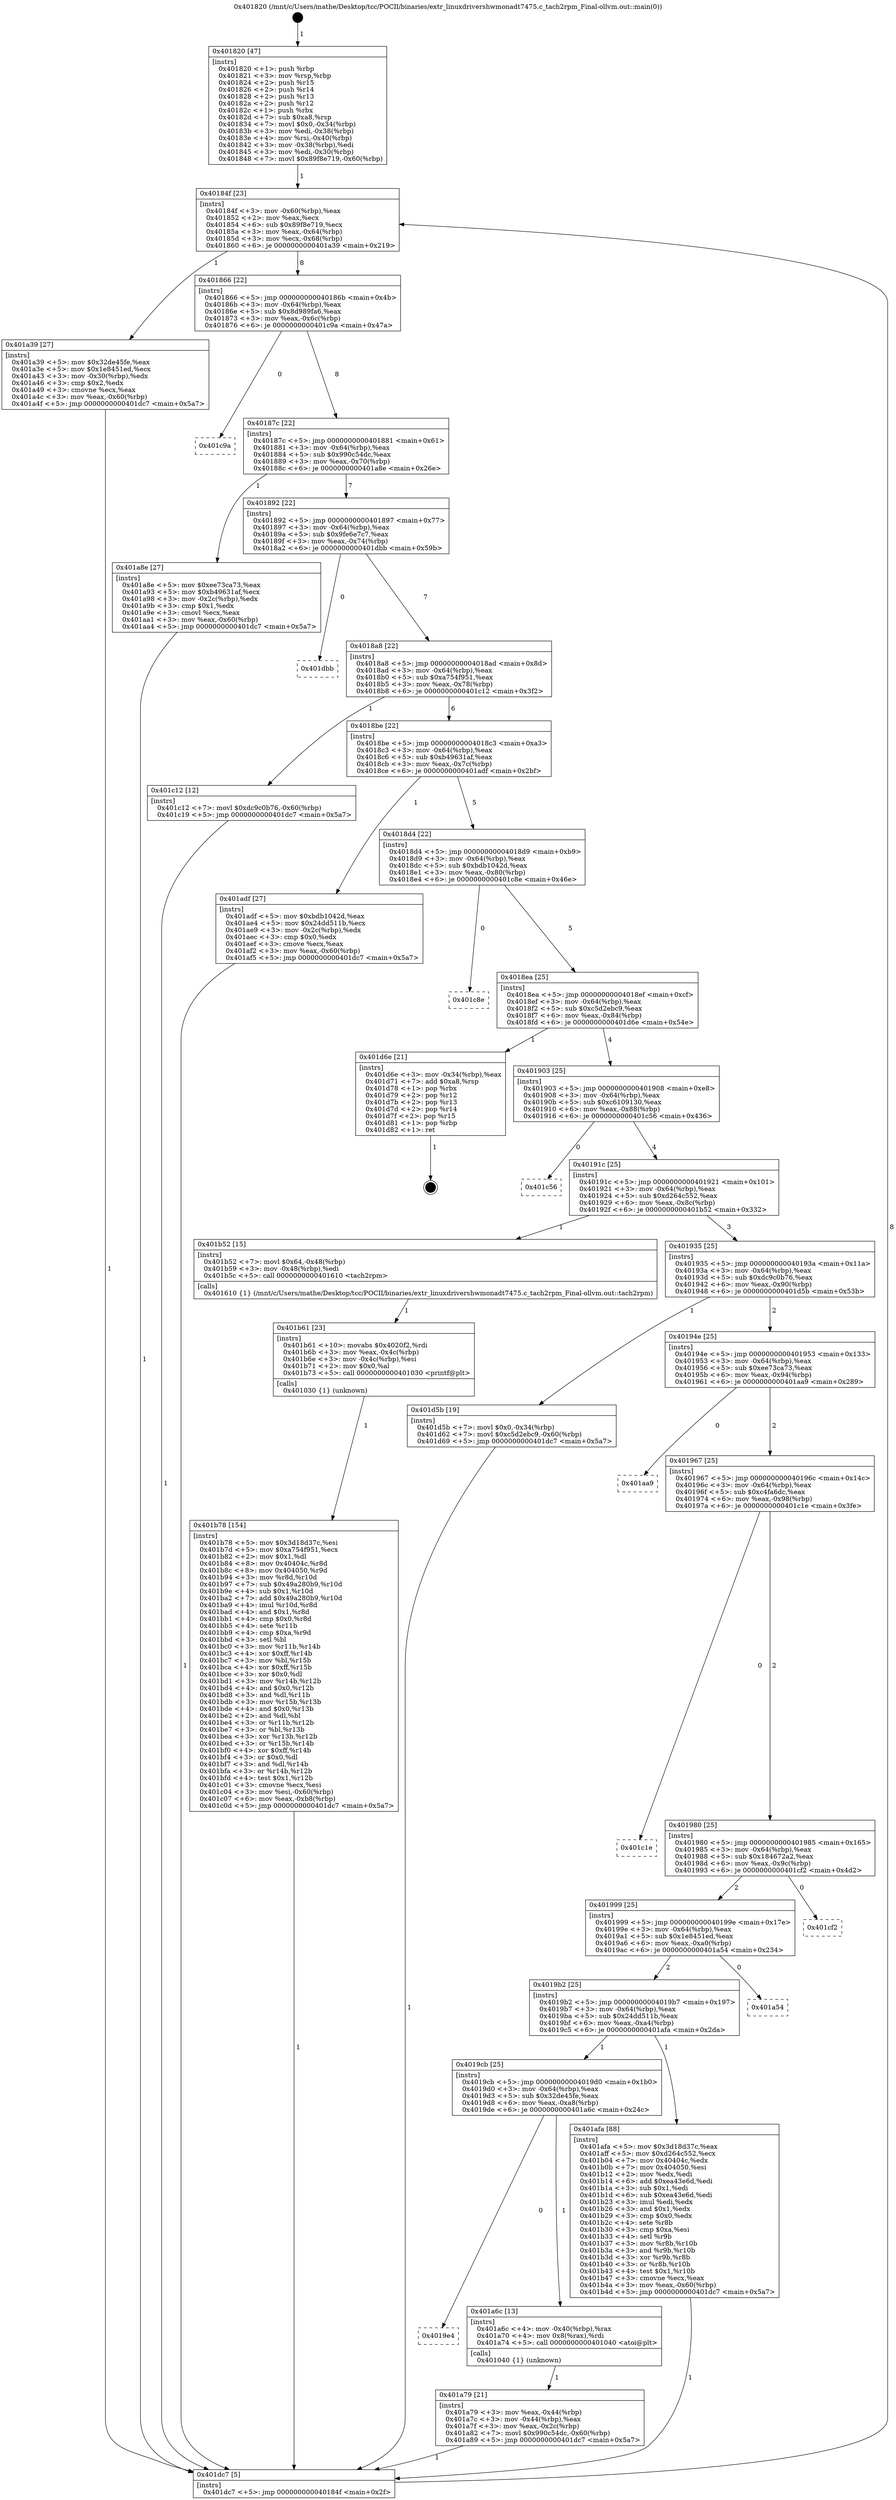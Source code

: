 digraph "0x401820" {
  label = "0x401820 (/mnt/c/Users/mathe/Desktop/tcc/POCII/binaries/extr_linuxdrivershwmonadt7475.c_tach2rpm_Final-ollvm.out::main(0))"
  labelloc = "t"
  node[shape=record]

  Entry [label="",width=0.3,height=0.3,shape=circle,fillcolor=black,style=filled]
  "0x40184f" [label="{
     0x40184f [23]\l
     | [instrs]\l
     &nbsp;&nbsp;0x40184f \<+3\>: mov -0x60(%rbp),%eax\l
     &nbsp;&nbsp;0x401852 \<+2\>: mov %eax,%ecx\l
     &nbsp;&nbsp;0x401854 \<+6\>: sub $0x89f8e719,%ecx\l
     &nbsp;&nbsp;0x40185a \<+3\>: mov %eax,-0x64(%rbp)\l
     &nbsp;&nbsp;0x40185d \<+3\>: mov %ecx,-0x68(%rbp)\l
     &nbsp;&nbsp;0x401860 \<+6\>: je 0000000000401a39 \<main+0x219\>\l
  }"]
  "0x401a39" [label="{
     0x401a39 [27]\l
     | [instrs]\l
     &nbsp;&nbsp;0x401a39 \<+5\>: mov $0x32de45fe,%eax\l
     &nbsp;&nbsp;0x401a3e \<+5\>: mov $0x1e8451ed,%ecx\l
     &nbsp;&nbsp;0x401a43 \<+3\>: mov -0x30(%rbp),%edx\l
     &nbsp;&nbsp;0x401a46 \<+3\>: cmp $0x2,%edx\l
     &nbsp;&nbsp;0x401a49 \<+3\>: cmovne %ecx,%eax\l
     &nbsp;&nbsp;0x401a4c \<+3\>: mov %eax,-0x60(%rbp)\l
     &nbsp;&nbsp;0x401a4f \<+5\>: jmp 0000000000401dc7 \<main+0x5a7\>\l
  }"]
  "0x401866" [label="{
     0x401866 [22]\l
     | [instrs]\l
     &nbsp;&nbsp;0x401866 \<+5\>: jmp 000000000040186b \<main+0x4b\>\l
     &nbsp;&nbsp;0x40186b \<+3\>: mov -0x64(%rbp),%eax\l
     &nbsp;&nbsp;0x40186e \<+5\>: sub $0x8d989fa6,%eax\l
     &nbsp;&nbsp;0x401873 \<+3\>: mov %eax,-0x6c(%rbp)\l
     &nbsp;&nbsp;0x401876 \<+6\>: je 0000000000401c9a \<main+0x47a\>\l
  }"]
  "0x401dc7" [label="{
     0x401dc7 [5]\l
     | [instrs]\l
     &nbsp;&nbsp;0x401dc7 \<+5\>: jmp 000000000040184f \<main+0x2f\>\l
  }"]
  "0x401820" [label="{
     0x401820 [47]\l
     | [instrs]\l
     &nbsp;&nbsp;0x401820 \<+1\>: push %rbp\l
     &nbsp;&nbsp;0x401821 \<+3\>: mov %rsp,%rbp\l
     &nbsp;&nbsp;0x401824 \<+2\>: push %r15\l
     &nbsp;&nbsp;0x401826 \<+2\>: push %r14\l
     &nbsp;&nbsp;0x401828 \<+2\>: push %r13\l
     &nbsp;&nbsp;0x40182a \<+2\>: push %r12\l
     &nbsp;&nbsp;0x40182c \<+1\>: push %rbx\l
     &nbsp;&nbsp;0x40182d \<+7\>: sub $0xa8,%rsp\l
     &nbsp;&nbsp;0x401834 \<+7\>: movl $0x0,-0x34(%rbp)\l
     &nbsp;&nbsp;0x40183b \<+3\>: mov %edi,-0x38(%rbp)\l
     &nbsp;&nbsp;0x40183e \<+4\>: mov %rsi,-0x40(%rbp)\l
     &nbsp;&nbsp;0x401842 \<+3\>: mov -0x38(%rbp),%edi\l
     &nbsp;&nbsp;0x401845 \<+3\>: mov %edi,-0x30(%rbp)\l
     &nbsp;&nbsp;0x401848 \<+7\>: movl $0x89f8e719,-0x60(%rbp)\l
  }"]
  Exit [label="",width=0.3,height=0.3,shape=circle,fillcolor=black,style=filled,peripheries=2]
  "0x401c9a" [label="{
     0x401c9a\l
  }", style=dashed]
  "0x40187c" [label="{
     0x40187c [22]\l
     | [instrs]\l
     &nbsp;&nbsp;0x40187c \<+5\>: jmp 0000000000401881 \<main+0x61\>\l
     &nbsp;&nbsp;0x401881 \<+3\>: mov -0x64(%rbp),%eax\l
     &nbsp;&nbsp;0x401884 \<+5\>: sub $0x990c54dc,%eax\l
     &nbsp;&nbsp;0x401889 \<+3\>: mov %eax,-0x70(%rbp)\l
     &nbsp;&nbsp;0x40188c \<+6\>: je 0000000000401a8e \<main+0x26e\>\l
  }"]
  "0x401b78" [label="{
     0x401b78 [154]\l
     | [instrs]\l
     &nbsp;&nbsp;0x401b78 \<+5\>: mov $0x3d18d37c,%esi\l
     &nbsp;&nbsp;0x401b7d \<+5\>: mov $0xa754f951,%ecx\l
     &nbsp;&nbsp;0x401b82 \<+2\>: mov $0x1,%dl\l
     &nbsp;&nbsp;0x401b84 \<+8\>: mov 0x40404c,%r8d\l
     &nbsp;&nbsp;0x401b8c \<+8\>: mov 0x404050,%r9d\l
     &nbsp;&nbsp;0x401b94 \<+3\>: mov %r8d,%r10d\l
     &nbsp;&nbsp;0x401b97 \<+7\>: sub $0x49a280b9,%r10d\l
     &nbsp;&nbsp;0x401b9e \<+4\>: sub $0x1,%r10d\l
     &nbsp;&nbsp;0x401ba2 \<+7\>: add $0x49a280b9,%r10d\l
     &nbsp;&nbsp;0x401ba9 \<+4\>: imul %r10d,%r8d\l
     &nbsp;&nbsp;0x401bad \<+4\>: and $0x1,%r8d\l
     &nbsp;&nbsp;0x401bb1 \<+4\>: cmp $0x0,%r8d\l
     &nbsp;&nbsp;0x401bb5 \<+4\>: sete %r11b\l
     &nbsp;&nbsp;0x401bb9 \<+4\>: cmp $0xa,%r9d\l
     &nbsp;&nbsp;0x401bbd \<+3\>: setl %bl\l
     &nbsp;&nbsp;0x401bc0 \<+3\>: mov %r11b,%r14b\l
     &nbsp;&nbsp;0x401bc3 \<+4\>: xor $0xff,%r14b\l
     &nbsp;&nbsp;0x401bc7 \<+3\>: mov %bl,%r15b\l
     &nbsp;&nbsp;0x401bca \<+4\>: xor $0xff,%r15b\l
     &nbsp;&nbsp;0x401bce \<+3\>: xor $0x0,%dl\l
     &nbsp;&nbsp;0x401bd1 \<+3\>: mov %r14b,%r12b\l
     &nbsp;&nbsp;0x401bd4 \<+4\>: and $0x0,%r12b\l
     &nbsp;&nbsp;0x401bd8 \<+3\>: and %dl,%r11b\l
     &nbsp;&nbsp;0x401bdb \<+3\>: mov %r15b,%r13b\l
     &nbsp;&nbsp;0x401bde \<+4\>: and $0x0,%r13b\l
     &nbsp;&nbsp;0x401be2 \<+2\>: and %dl,%bl\l
     &nbsp;&nbsp;0x401be4 \<+3\>: or %r11b,%r12b\l
     &nbsp;&nbsp;0x401be7 \<+3\>: or %bl,%r13b\l
     &nbsp;&nbsp;0x401bea \<+3\>: xor %r13b,%r12b\l
     &nbsp;&nbsp;0x401bed \<+3\>: or %r15b,%r14b\l
     &nbsp;&nbsp;0x401bf0 \<+4\>: xor $0xff,%r14b\l
     &nbsp;&nbsp;0x401bf4 \<+3\>: or $0x0,%dl\l
     &nbsp;&nbsp;0x401bf7 \<+3\>: and %dl,%r14b\l
     &nbsp;&nbsp;0x401bfa \<+3\>: or %r14b,%r12b\l
     &nbsp;&nbsp;0x401bfd \<+4\>: test $0x1,%r12b\l
     &nbsp;&nbsp;0x401c01 \<+3\>: cmovne %ecx,%esi\l
     &nbsp;&nbsp;0x401c04 \<+3\>: mov %esi,-0x60(%rbp)\l
     &nbsp;&nbsp;0x401c07 \<+6\>: mov %eax,-0xb8(%rbp)\l
     &nbsp;&nbsp;0x401c0d \<+5\>: jmp 0000000000401dc7 \<main+0x5a7\>\l
  }"]
  "0x401a8e" [label="{
     0x401a8e [27]\l
     | [instrs]\l
     &nbsp;&nbsp;0x401a8e \<+5\>: mov $0xee73ca73,%eax\l
     &nbsp;&nbsp;0x401a93 \<+5\>: mov $0xb49631af,%ecx\l
     &nbsp;&nbsp;0x401a98 \<+3\>: mov -0x2c(%rbp),%edx\l
     &nbsp;&nbsp;0x401a9b \<+3\>: cmp $0x1,%edx\l
     &nbsp;&nbsp;0x401a9e \<+3\>: cmovl %ecx,%eax\l
     &nbsp;&nbsp;0x401aa1 \<+3\>: mov %eax,-0x60(%rbp)\l
     &nbsp;&nbsp;0x401aa4 \<+5\>: jmp 0000000000401dc7 \<main+0x5a7\>\l
  }"]
  "0x401892" [label="{
     0x401892 [22]\l
     | [instrs]\l
     &nbsp;&nbsp;0x401892 \<+5\>: jmp 0000000000401897 \<main+0x77\>\l
     &nbsp;&nbsp;0x401897 \<+3\>: mov -0x64(%rbp),%eax\l
     &nbsp;&nbsp;0x40189a \<+5\>: sub $0x9fe6e7c7,%eax\l
     &nbsp;&nbsp;0x40189f \<+3\>: mov %eax,-0x74(%rbp)\l
     &nbsp;&nbsp;0x4018a2 \<+6\>: je 0000000000401dbb \<main+0x59b\>\l
  }"]
  "0x401b61" [label="{
     0x401b61 [23]\l
     | [instrs]\l
     &nbsp;&nbsp;0x401b61 \<+10\>: movabs $0x4020f2,%rdi\l
     &nbsp;&nbsp;0x401b6b \<+3\>: mov %eax,-0x4c(%rbp)\l
     &nbsp;&nbsp;0x401b6e \<+3\>: mov -0x4c(%rbp),%esi\l
     &nbsp;&nbsp;0x401b71 \<+2\>: mov $0x0,%al\l
     &nbsp;&nbsp;0x401b73 \<+5\>: call 0000000000401030 \<printf@plt\>\l
     | [calls]\l
     &nbsp;&nbsp;0x401030 \{1\} (unknown)\l
  }"]
  "0x401dbb" [label="{
     0x401dbb\l
  }", style=dashed]
  "0x4018a8" [label="{
     0x4018a8 [22]\l
     | [instrs]\l
     &nbsp;&nbsp;0x4018a8 \<+5\>: jmp 00000000004018ad \<main+0x8d\>\l
     &nbsp;&nbsp;0x4018ad \<+3\>: mov -0x64(%rbp),%eax\l
     &nbsp;&nbsp;0x4018b0 \<+5\>: sub $0xa754f951,%eax\l
     &nbsp;&nbsp;0x4018b5 \<+3\>: mov %eax,-0x78(%rbp)\l
     &nbsp;&nbsp;0x4018b8 \<+6\>: je 0000000000401c12 \<main+0x3f2\>\l
  }"]
  "0x401a79" [label="{
     0x401a79 [21]\l
     | [instrs]\l
     &nbsp;&nbsp;0x401a79 \<+3\>: mov %eax,-0x44(%rbp)\l
     &nbsp;&nbsp;0x401a7c \<+3\>: mov -0x44(%rbp),%eax\l
     &nbsp;&nbsp;0x401a7f \<+3\>: mov %eax,-0x2c(%rbp)\l
     &nbsp;&nbsp;0x401a82 \<+7\>: movl $0x990c54dc,-0x60(%rbp)\l
     &nbsp;&nbsp;0x401a89 \<+5\>: jmp 0000000000401dc7 \<main+0x5a7\>\l
  }"]
  "0x401c12" [label="{
     0x401c12 [12]\l
     | [instrs]\l
     &nbsp;&nbsp;0x401c12 \<+7\>: movl $0xdc9c0b76,-0x60(%rbp)\l
     &nbsp;&nbsp;0x401c19 \<+5\>: jmp 0000000000401dc7 \<main+0x5a7\>\l
  }"]
  "0x4018be" [label="{
     0x4018be [22]\l
     | [instrs]\l
     &nbsp;&nbsp;0x4018be \<+5\>: jmp 00000000004018c3 \<main+0xa3\>\l
     &nbsp;&nbsp;0x4018c3 \<+3\>: mov -0x64(%rbp),%eax\l
     &nbsp;&nbsp;0x4018c6 \<+5\>: sub $0xb49631af,%eax\l
     &nbsp;&nbsp;0x4018cb \<+3\>: mov %eax,-0x7c(%rbp)\l
     &nbsp;&nbsp;0x4018ce \<+6\>: je 0000000000401adf \<main+0x2bf\>\l
  }"]
  "0x4019e4" [label="{
     0x4019e4\l
  }", style=dashed]
  "0x401adf" [label="{
     0x401adf [27]\l
     | [instrs]\l
     &nbsp;&nbsp;0x401adf \<+5\>: mov $0xbdb1042d,%eax\l
     &nbsp;&nbsp;0x401ae4 \<+5\>: mov $0x24dd511b,%ecx\l
     &nbsp;&nbsp;0x401ae9 \<+3\>: mov -0x2c(%rbp),%edx\l
     &nbsp;&nbsp;0x401aec \<+3\>: cmp $0x0,%edx\l
     &nbsp;&nbsp;0x401aef \<+3\>: cmove %ecx,%eax\l
     &nbsp;&nbsp;0x401af2 \<+3\>: mov %eax,-0x60(%rbp)\l
     &nbsp;&nbsp;0x401af5 \<+5\>: jmp 0000000000401dc7 \<main+0x5a7\>\l
  }"]
  "0x4018d4" [label="{
     0x4018d4 [22]\l
     | [instrs]\l
     &nbsp;&nbsp;0x4018d4 \<+5\>: jmp 00000000004018d9 \<main+0xb9\>\l
     &nbsp;&nbsp;0x4018d9 \<+3\>: mov -0x64(%rbp),%eax\l
     &nbsp;&nbsp;0x4018dc \<+5\>: sub $0xbdb1042d,%eax\l
     &nbsp;&nbsp;0x4018e1 \<+3\>: mov %eax,-0x80(%rbp)\l
     &nbsp;&nbsp;0x4018e4 \<+6\>: je 0000000000401c8e \<main+0x46e\>\l
  }"]
  "0x401a6c" [label="{
     0x401a6c [13]\l
     | [instrs]\l
     &nbsp;&nbsp;0x401a6c \<+4\>: mov -0x40(%rbp),%rax\l
     &nbsp;&nbsp;0x401a70 \<+4\>: mov 0x8(%rax),%rdi\l
     &nbsp;&nbsp;0x401a74 \<+5\>: call 0000000000401040 \<atoi@plt\>\l
     | [calls]\l
     &nbsp;&nbsp;0x401040 \{1\} (unknown)\l
  }"]
  "0x401c8e" [label="{
     0x401c8e\l
  }", style=dashed]
  "0x4018ea" [label="{
     0x4018ea [25]\l
     | [instrs]\l
     &nbsp;&nbsp;0x4018ea \<+5\>: jmp 00000000004018ef \<main+0xcf\>\l
     &nbsp;&nbsp;0x4018ef \<+3\>: mov -0x64(%rbp),%eax\l
     &nbsp;&nbsp;0x4018f2 \<+5\>: sub $0xc5d2ebc9,%eax\l
     &nbsp;&nbsp;0x4018f7 \<+6\>: mov %eax,-0x84(%rbp)\l
     &nbsp;&nbsp;0x4018fd \<+6\>: je 0000000000401d6e \<main+0x54e\>\l
  }"]
  "0x4019cb" [label="{
     0x4019cb [25]\l
     | [instrs]\l
     &nbsp;&nbsp;0x4019cb \<+5\>: jmp 00000000004019d0 \<main+0x1b0\>\l
     &nbsp;&nbsp;0x4019d0 \<+3\>: mov -0x64(%rbp),%eax\l
     &nbsp;&nbsp;0x4019d3 \<+5\>: sub $0x32de45fe,%eax\l
     &nbsp;&nbsp;0x4019d8 \<+6\>: mov %eax,-0xa8(%rbp)\l
     &nbsp;&nbsp;0x4019de \<+6\>: je 0000000000401a6c \<main+0x24c\>\l
  }"]
  "0x401d6e" [label="{
     0x401d6e [21]\l
     | [instrs]\l
     &nbsp;&nbsp;0x401d6e \<+3\>: mov -0x34(%rbp),%eax\l
     &nbsp;&nbsp;0x401d71 \<+7\>: add $0xa8,%rsp\l
     &nbsp;&nbsp;0x401d78 \<+1\>: pop %rbx\l
     &nbsp;&nbsp;0x401d79 \<+2\>: pop %r12\l
     &nbsp;&nbsp;0x401d7b \<+2\>: pop %r13\l
     &nbsp;&nbsp;0x401d7d \<+2\>: pop %r14\l
     &nbsp;&nbsp;0x401d7f \<+2\>: pop %r15\l
     &nbsp;&nbsp;0x401d81 \<+1\>: pop %rbp\l
     &nbsp;&nbsp;0x401d82 \<+1\>: ret\l
  }"]
  "0x401903" [label="{
     0x401903 [25]\l
     | [instrs]\l
     &nbsp;&nbsp;0x401903 \<+5\>: jmp 0000000000401908 \<main+0xe8\>\l
     &nbsp;&nbsp;0x401908 \<+3\>: mov -0x64(%rbp),%eax\l
     &nbsp;&nbsp;0x40190b \<+5\>: sub $0xc6109130,%eax\l
     &nbsp;&nbsp;0x401910 \<+6\>: mov %eax,-0x88(%rbp)\l
     &nbsp;&nbsp;0x401916 \<+6\>: je 0000000000401c56 \<main+0x436\>\l
  }"]
  "0x401afa" [label="{
     0x401afa [88]\l
     | [instrs]\l
     &nbsp;&nbsp;0x401afa \<+5\>: mov $0x3d18d37c,%eax\l
     &nbsp;&nbsp;0x401aff \<+5\>: mov $0xd264c552,%ecx\l
     &nbsp;&nbsp;0x401b04 \<+7\>: mov 0x40404c,%edx\l
     &nbsp;&nbsp;0x401b0b \<+7\>: mov 0x404050,%esi\l
     &nbsp;&nbsp;0x401b12 \<+2\>: mov %edx,%edi\l
     &nbsp;&nbsp;0x401b14 \<+6\>: add $0xea43e6d,%edi\l
     &nbsp;&nbsp;0x401b1a \<+3\>: sub $0x1,%edi\l
     &nbsp;&nbsp;0x401b1d \<+6\>: sub $0xea43e6d,%edi\l
     &nbsp;&nbsp;0x401b23 \<+3\>: imul %edi,%edx\l
     &nbsp;&nbsp;0x401b26 \<+3\>: and $0x1,%edx\l
     &nbsp;&nbsp;0x401b29 \<+3\>: cmp $0x0,%edx\l
     &nbsp;&nbsp;0x401b2c \<+4\>: sete %r8b\l
     &nbsp;&nbsp;0x401b30 \<+3\>: cmp $0xa,%esi\l
     &nbsp;&nbsp;0x401b33 \<+4\>: setl %r9b\l
     &nbsp;&nbsp;0x401b37 \<+3\>: mov %r8b,%r10b\l
     &nbsp;&nbsp;0x401b3a \<+3\>: and %r9b,%r10b\l
     &nbsp;&nbsp;0x401b3d \<+3\>: xor %r9b,%r8b\l
     &nbsp;&nbsp;0x401b40 \<+3\>: or %r8b,%r10b\l
     &nbsp;&nbsp;0x401b43 \<+4\>: test $0x1,%r10b\l
     &nbsp;&nbsp;0x401b47 \<+3\>: cmovne %ecx,%eax\l
     &nbsp;&nbsp;0x401b4a \<+3\>: mov %eax,-0x60(%rbp)\l
     &nbsp;&nbsp;0x401b4d \<+5\>: jmp 0000000000401dc7 \<main+0x5a7\>\l
  }"]
  "0x401c56" [label="{
     0x401c56\l
  }", style=dashed]
  "0x40191c" [label="{
     0x40191c [25]\l
     | [instrs]\l
     &nbsp;&nbsp;0x40191c \<+5\>: jmp 0000000000401921 \<main+0x101\>\l
     &nbsp;&nbsp;0x401921 \<+3\>: mov -0x64(%rbp),%eax\l
     &nbsp;&nbsp;0x401924 \<+5\>: sub $0xd264c552,%eax\l
     &nbsp;&nbsp;0x401929 \<+6\>: mov %eax,-0x8c(%rbp)\l
     &nbsp;&nbsp;0x40192f \<+6\>: je 0000000000401b52 \<main+0x332\>\l
  }"]
  "0x4019b2" [label="{
     0x4019b2 [25]\l
     | [instrs]\l
     &nbsp;&nbsp;0x4019b2 \<+5\>: jmp 00000000004019b7 \<main+0x197\>\l
     &nbsp;&nbsp;0x4019b7 \<+3\>: mov -0x64(%rbp),%eax\l
     &nbsp;&nbsp;0x4019ba \<+5\>: sub $0x24dd511b,%eax\l
     &nbsp;&nbsp;0x4019bf \<+6\>: mov %eax,-0xa4(%rbp)\l
     &nbsp;&nbsp;0x4019c5 \<+6\>: je 0000000000401afa \<main+0x2da\>\l
  }"]
  "0x401b52" [label="{
     0x401b52 [15]\l
     | [instrs]\l
     &nbsp;&nbsp;0x401b52 \<+7\>: movl $0x64,-0x48(%rbp)\l
     &nbsp;&nbsp;0x401b59 \<+3\>: mov -0x48(%rbp),%edi\l
     &nbsp;&nbsp;0x401b5c \<+5\>: call 0000000000401610 \<tach2rpm\>\l
     | [calls]\l
     &nbsp;&nbsp;0x401610 \{1\} (/mnt/c/Users/mathe/Desktop/tcc/POCII/binaries/extr_linuxdrivershwmonadt7475.c_tach2rpm_Final-ollvm.out::tach2rpm)\l
  }"]
  "0x401935" [label="{
     0x401935 [25]\l
     | [instrs]\l
     &nbsp;&nbsp;0x401935 \<+5\>: jmp 000000000040193a \<main+0x11a\>\l
     &nbsp;&nbsp;0x40193a \<+3\>: mov -0x64(%rbp),%eax\l
     &nbsp;&nbsp;0x40193d \<+5\>: sub $0xdc9c0b76,%eax\l
     &nbsp;&nbsp;0x401942 \<+6\>: mov %eax,-0x90(%rbp)\l
     &nbsp;&nbsp;0x401948 \<+6\>: je 0000000000401d5b \<main+0x53b\>\l
  }"]
  "0x401a54" [label="{
     0x401a54\l
  }", style=dashed]
  "0x401d5b" [label="{
     0x401d5b [19]\l
     | [instrs]\l
     &nbsp;&nbsp;0x401d5b \<+7\>: movl $0x0,-0x34(%rbp)\l
     &nbsp;&nbsp;0x401d62 \<+7\>: movl $0xc5d2ebc9,-0x60(%rbp)\l
     &nbsp;&nbsp;0x401d69 \<+5\>: jmp 0000000000401dc7 \<main+0x5a7\>\l
  }"]
  "0x40194e" [label="{
     0x40194e [25]\l
     | [instrs]\l
     &nbsp;&nbsp;0x40194e \<+5\>: jmp 0000000000401953 \<main+0x133\>\l
     &nbsp;&nbsp;0x401953 \<+3\>: mov -0x64(%rbp),%eax\l
     &nbsp;&nbsp;0x401956 \<+5\>: sub $0xee73ca73,%eax\l
     &nbsp;&nbsp;0x40195b \<+6\>: mov %eax,-0x94(%rbp)\l
     &nbsp;&nbsp;0x401961 \<+6\>: je 0000000000401aa9 \<main+0x289\>\l
  }"]
  "0x401999" [label="{
     0x401999 [25]\l
     | [instrs]\l
     &nbsp;&nbsp;0x401999 \<+5\>: jmp 000000000040199e \<main+0x17e\>\l
     &nbsp;&nbsp;0x40199e \<+3\>: mov -0x64(%rbp),%eax\l
     &nbsp;&nbsp;0x4019a1 \<+5\>: sub $0x1e8451ed,%eax\l
     &nbsp;&nbsp;0x4019a6 \<+6\>: mov %eax,-0xa0(%rbp)\l
     &nbsp;&nbsp;0x4019ac \<+6\>: je 0000000000401a54 \<main+0x234\>\l
  }"]
  "0x401aa9" [label="{
     0x401aa9\l
  }", style=dashed]
  "0x401967" [label="{
     0x401967 [25]\l
     | [instrs]\l
     &nbsp;&nbsp;0x401967 \<+5\>: jmp 000000000040196c \<main+0x14c\>\l
     &nbsp;&nbsp;0x40196c \<+3\>: mov -0x64(%rbp),%eax\l
     &nbsp;&nbsp;0x40196f \<+5\>: sub $0xc4fa6dc,%eax\l
     &nbsp;&nbsp;0x401974 \<+6\>: mov %eax,-0x98(%rbp)\l
     &nbsp;&nbsp;0x40197a \<+6\>: je 0000000000401c1e \<main+0x3fe\>\l
  }"]
  "0x401cf2" [label="{
     0x401cf2\l
  }", style=dashed]
  "0x401c1e" [label="{
     0x401c1e\l
  }", style=dashed]
  "0x401980" [label="{
     0x401980 [25]\l
     | [instrs]\l
     &nbsp;&nbsp;0x401980 \<+5\>: jmp 0000000000401985 \<main+0x165\>\l
     &nbsp;&nbsp;0x401985 \<+3\>: mov -0x64(%rbp),%eax\l
     &nbsp;&nbsp;0x401988 \<+5\>: sub $0x184672a2,%eax\l
     &nbsp;&nbsp;0x40198d \<+6\>: mov %eax,-0x9c(%rbp)\l
     &nbsp;&nbsp;0x401993 \<+6\>: je 0000000000401cf2 \<main+0x4d2\>\l
  }"]
  Entry -> "0x401820" [label=" 1"]
  "0x40184f" -> "0x401a39" [label=" 1"]
  "0x40184f" -> "0x401866" [label=" 8"]
  "0x401a39" -> "0x401dc7" [label=" 1"]
  "0x401820" -> "0x40184f" [label=" 1"]
  "0x401dc7" -> "0x40184f" [label=" 8"]
  "0x401d6e" -> Exit [label=" 1"]
  "0x401866" -> "0x401c9a" [label=" 0"]
  "0x401866" -> "0x40187c" [label=" 8"]
  "0x401d5b" -> "0x401dc7" [label=" 1"]
  "0x40187c" -> "0x401a8e" [label=" 1"]
  "0x40187c" -> "0x401892" [label=" 7"]
  "0x401c12" -> "0x401dc7" [label=" 1"]
  "0x401892" -> "0x401dbb" [label=" 0"]
  "0x401892" -> "0x4018a8" [label=" 7"]
  "0x401b78" -> "0x401dc7" [label=" 1"]
  "0x4018a8" -> "0x401c12" [label=" 1"]
  "0x4018a8" -> "0x4018be" [label=" 6"]
  "0x401b61" -> "0x401b78" [label=" 1"]
  "0x4018be" -> "0x401adf" [label=" 1"]
  "0x4018be" -> "0x4018d4" [label=" 5"]
  "0x401b52" -> "0x401b61" [label=" 1"]
  "0x4018d4" -> "0x401c8e" [label=" 0"]
  "0x4018d4" -> "0x4018ea" [label=" 5"]
  "0x401afa" -> "0x401dc7" [label=" 1"]
  "0x4018ea" -> "0x401d6e" [label=" 1"]
  "0x4018ea" -> "0x401903" [label=" 4"]
  "0x401a8e" -> "0x401dc7" [label=" 1"]
  "0x401903" -> "0x401c56" [label=" 0"]
  "0x401903" -> "0x40191c" [label=" 4"]
  "0x401a79" -> "0x401dc7" [label=" 1"]
  "0x40191c" -> "0x401b52" [label=" 1"]
  "0x40191c" -> "0x401935" [label=" 3"]
  "0x4019cb" -> "0x4019e4" [label=" 0"]
  "0x401935" -> "0x401d5b" [label=" 1"]
  "0x401935" -> "0x40194e" [label=" 2"]
  "0x4019cb" -> "0x401a6c" [label=" 1"]
  "0x40194e" -> "0x401aa9" [label=" 0"]
  "0x40194e" -> "0x401967" [label=" 2"]
  "0x4019b2" -> "0x4019cb" [label=" 1"]
  "0x401967" -> "0x401c1e" [label=" 0"]
  "0x401967" -> "0x401980" [label=" 2"]
  "0x4019b2" -> "0x401afa" [label=" 1"]
  "0x401980" -> "0x401cf2" [label=" 0"]
  "0x401980" -> "0x401999" [label=" 2"]
  "0x401adf" -> "0x401dc7" [label=" 1"]
  "0x401999" -> "0x401a54" [label=" 0"]
  "0x401999" -> "0x4019b2" [label=" 2"]
  "0x401a6c" -> "0x401a79" [label=" 1"]
}
